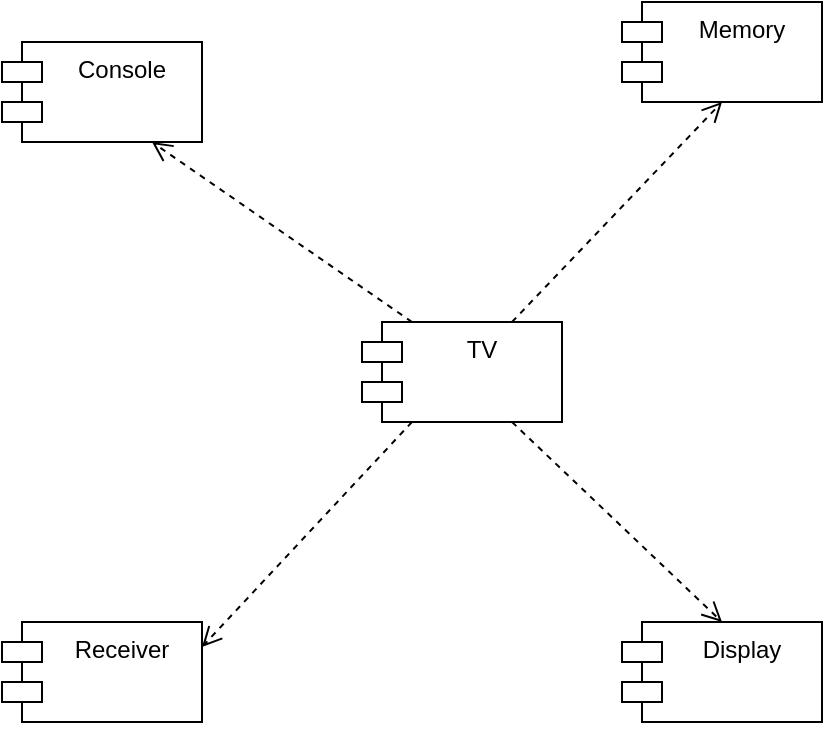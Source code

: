 <mxfile version="16.6.6" type="device"><diagram id="ofVDJJij6c-jcoUyiQ97" name="Page-1"><mxGraphModel dx="1422" dy="705" grid="1" gridSize="10" guides="1" tooltips="1" connect="1" arrows="1" fold="1" page="1" pageScale="1" pageWidth="850" pageHeight="1100" math="0" shadow="0"><root><mxCell id="0"/><mxCell id="1" parent="0"/><mxCell id="1bEpeD4JiFKcRYfGxRst-1" value="Console" style="shape=module;align=left;spacingLeft=20;align=center;verticalAlign=top;" vertex="1" parent="1"><mxGeometry x="150" y="120" width="100" height="50" as="geometry"/></mxCell><mxCell id="1bEpeD4JiFKcRYfGxRst-2" value="Display" style="shape=module;align=left;spacingLeft=20;align=center;verticalAlign=top;" vertex="1" parent="1"><mxGeometry x="460" y="410" width="100" height="50" as="geometry"/></mxCell><mxCell id="1bEpeD4JiFKcRYfGxRst-3" value="Receiver" style="shape=module;align=left;spacingLeft=20;align=center;verticalAlign=top;" vertex="1" parent="1"><mxGeometry x="150" y="410" width="100" height="50" as="geometry"/></mxCell><mxCell id="1bEpeD4JiFKcRYfGxRst-4" value="Memory" style="shape=module;align=left;spacingLeft=20;align=center;verticalAlign=top;" vertex="1" parent="1"><mxGeometry x="460" y="100" width="100" height="50" as="geometry"/></mxCell><mxCell id="1bEpeD4JiFKcRYfGxRst-5" value="TV" style="shape=module;align=left;spacingLeft=20;align=center;verticalAlign=top;" vertex="1" parent="1"><mxGeometry x="330" y="260" width="100" height="50" as="geometry"/></mxCell><mxCell id="1bEpeD4JiFKcRYfGxRst-6" value="" style="html=1;verticalAlign=bottom;endArrow=open;dashed=1;endSize=8;rounded=0;exitX=0.25;exitY=1;exitDx=0;exitDy=0;entryX=1;entryY=0.25;entryDx=0;entryDy=0;" edge="1" parent="1" source="1bEpeD4JiFKcRYfGxRst-5" target="1bEpeD4JiFKcRYfGxRst-3"><mxGeometry relative="1" as="geometry"><mxPoint x="470" y="370" as="sourcePoint"/><mxPoint x="390" y="370" as="targetPoint"/></mxGeometry></mxCell><mxCell id="1bEpeD4JiFKcRYfGxRst-7" value="" style="html=1;verticalAlign=bottom;endArrow=open;dashed=1;endSize=8;rounded=0;exitX=0.75;exitY=0;exitDx=0;exitDy=0;entryX=0.5;entryY=1;entryDx=0;entryDy=0;" edge="1" parent="1" source="1bEpeD4JiFKcRYfGxRst-5" target="1bEpeD4JiFKcRYfGxRst-4"><mxGeometry relative="1" as="geometry"><mxPoint x="535" y="210" as="sourcePoint"/><mxPoint x="430" y="322.5" as="targetPoint"/></mxGeometry></mxCell><mxCell id="1bEpeD4JiFKcRYfGxRst-8" value="" style="html=1;verticalAlign=bottom;endArrow=open;dashed=1;endSize=8;rounded=0;exitX=0.25;exitY=0;exitDx=0;exitDy=0;entryX=0.75;entryY=1;entryDx=0;entryDy=0;" edge="1" parent="1" source="1bEpeD4JiFKcRYfGxRst-5" target="1bEpeD4JiFKcRYfGxRst-1"><mxGeometry relative="1" as="geometry"><mxPoint x="335" y="120" as="sourcePoint"/><mxPoint x="230" y="232.5" as="targetPoint"/></mxGeometry></mxCell><mxCell id="1bEpeD4JiFKcRYfGxRst-9" value="" style="html=1;verticalAlign=bottom;endArrow=open;dashed=1;endSize=8;rounded=0;exitX=0.75;exitY=1;exitDx=0;exitDy=0;entryX=0.5;entryY=0;entryDx=0;entryDy=0;" edge="1" parent="1" source="1bEpeD4JiFKcRYfGxRst-5" target="1bEpeD4JiFKcRYfGxRst-2"><mxGeometry relative="1" as="geometry"><mxPoint x="385" y="340" as="sourcePoint"/><mxPoint x="280" y="452.5" as="targetPoint"/></mxGeometry></mxCell><mxCell id="1bEpeD4JiFKcRYfGxRst-10" style="edgeStyle=orthogonalEdgeStyle;rounded=0;orthogonalLoop=1;jettySize=auto;html=1;exitX=0.5;exitY=1;exitDx=0;exitDy=0;" edge="1" parent="1" source="1bEpeD4JiFKcRYfGxRst-2" target="1bEpeD4JiFKcRYfGxRst-2"><mxGeometry relative="1" as="geometry"/></mxCell></root></mxGraphModel></diagram></mxfile>
